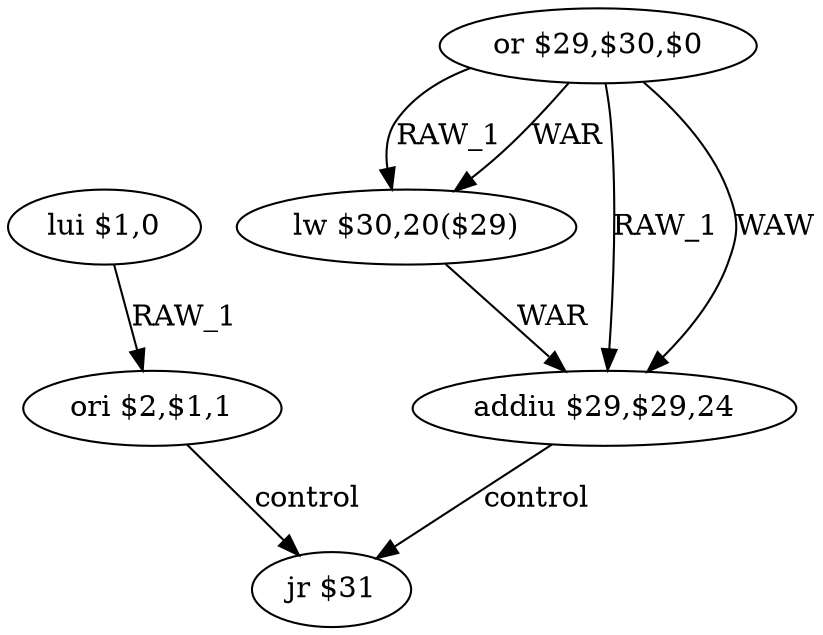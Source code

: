 digraph G1 {
node [shape = ellipse];
i0 [label = "lui $1,0"] ;
i0 ->  i1 [label= "RAW_1"];
i1 [label = "ori $2,$1,1"] ;
i1 ->  i5 [label= "control"];
i5 [label = "jr $31"] ;
i2 [label = "or $29,$30,$0"] ;
i2 ->  i3 [label= "RAW_1"];
i2 ->  i3 [label= "WAR"];
i2 ->  i4 [label= "RAW_1"];
i2 ->  i4 [label= "WAW"];
i3 [label = "lw $30,20($29)"] ;
i3 ->  i4 [label= "WAR"];
i4 [label = "addiu $29,$29,24"] ;
i4 ->  i5 [label= "control"];
}
